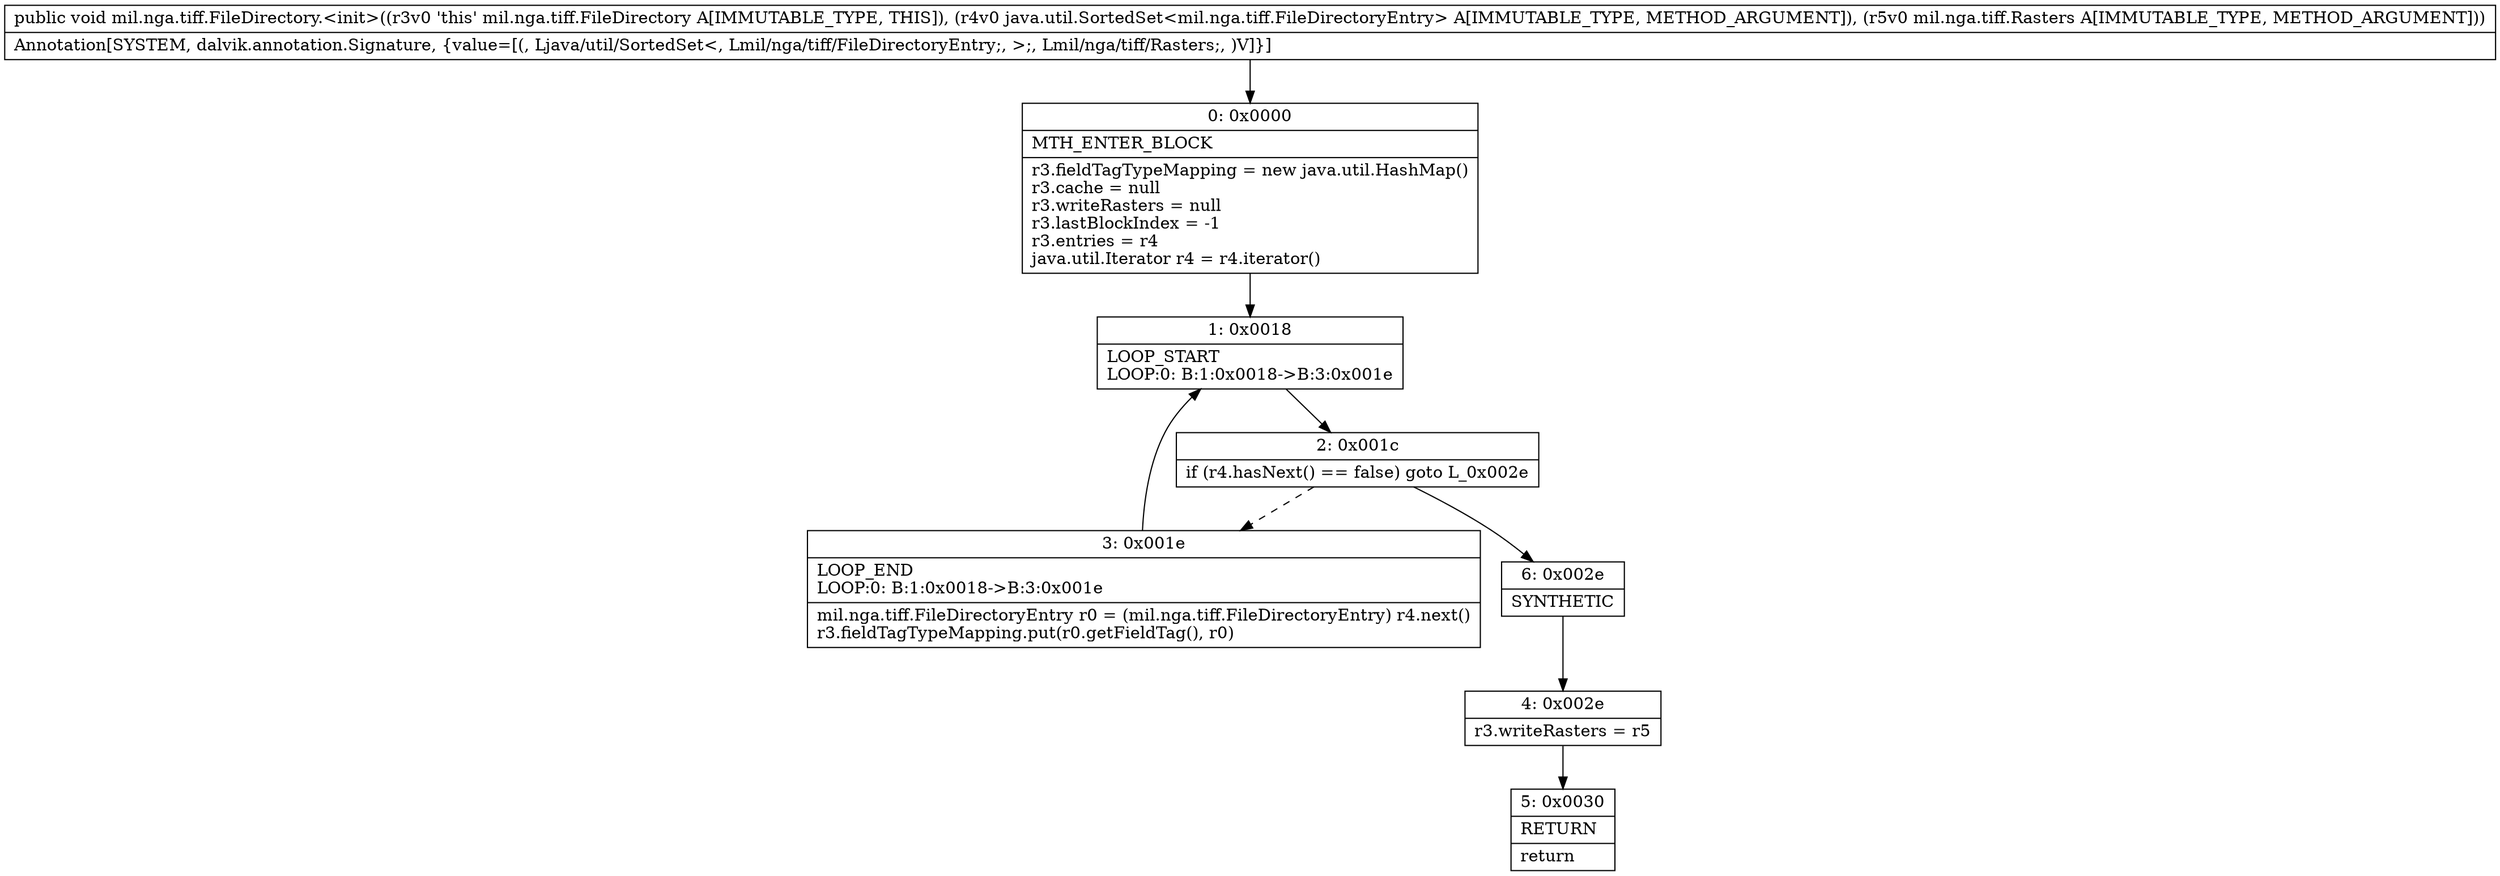 digraph "CFG formil.nga.tiff.FileDirectory.\<init\>(Ljava\/util\/SortedSet;Lmil\/nga\/tiff\/Rasters;)V" {
Node_0 [shape=record,label="{0\:\ 0x0000|MTH_ENTER_BLOCK\l|r3.fieldTagTypeMapping = new java.util.HashMap()\lr3.cache = null\lr3.writeRasters = null\lr3.lastBlockIndex = \-1\lr3.entries = r4\ljava.util.Iterator r4 = r4.iterator()\l}"];
Node_1 [shape=record,label="{1\:\ 0x0018|LOOP_START\lLOOP:0: B:1:0x0018\-\>B:3:0x001e\l}"];
Node_2 [shape=record,label="{2\:\ 0x001c|if (r4.hasNext() == false) goto L_0x002e\l}"];
Node_3 [shape=record,label="{3\:\ 0x001e|LOOP_END\lLOOP:0: B:1:0x0018\-\>B:3:0x001e\l|mil.nga.tiff.FileDirectoryEntry r0 = (mil.nga.tiff.FileDirectoryEntry) r4.next()\lr3.fieldTagTypeMapping.put(r0.getFieldTag(), r0)\l}"];
Node_4 [shape=record,label="{4\:\ 0x002e|r3.writeRasters = r5\l}"];
Node_5 [shape=record,label="{5\:\ 0x0030|RETURN\l|return\l}"];
Node_6 [shape=record,label="{6\:\ 0x002e|SYNTHETIC\l}"];
MethodNode[shape=record,label="{public void mil.nga.tiff.FileDirectory.\<init\>((r3v0 'this' mil.nga.tiff.FileDirectory A[IMMUTABLE_TYPE, THIS]), (r4v0 java.util.SortedSet\<mil.nga.tiff.FileDirectoryEntry\> A[IMMUTABLE_TYPE, METHOD_ARGUMENT]), (r5v0 mil.nga.tiff.Rasters A[IMMUTABLE_TYPE, METHOD_ARGUMENT]))  | Annotation[SYSTEM, dalvik.annotation.Signature, \{value=[(, Ljava\/util\/SortedSet\<, Lmil\/nga\/tiff\/FileDirectoryEntry;, \>;, Lmil\/nga\/tiff\/Rasters;, )V]\}]\l}"];
MethodNode -> Node_0;
Node_0 -> Node_1;
Node_1 -> Node_2;
Node_2 -> Node_3[style=dashed];
Node_2 -> Node_6;
Node_3 -> Node_1;
Node_4 -> Node_5;
Node_6 -> Node_4;
}

